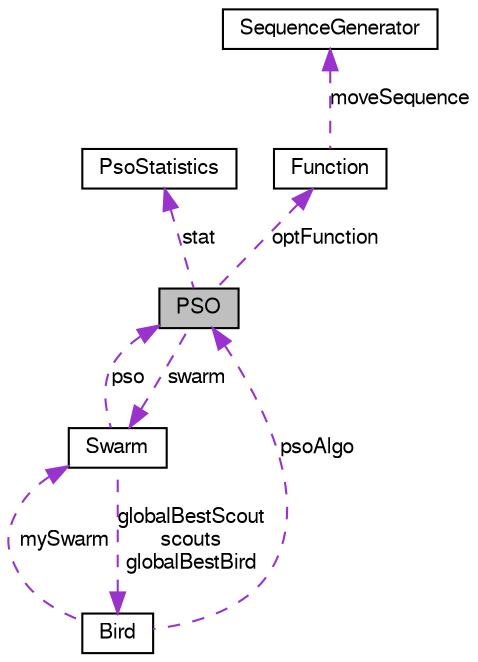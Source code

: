 digraph G
{
  bgcolor="transparent";
  edge [fontname="FreeSans",fontsize=10,labelfontname="FreeSans",labelfontsize=10];
  node [fontname="FreeSans",fontsize=10,shape=record];
  Node1 [label="PSO",height=0.2,width=0.4,color="black", fillcolor="grey75", style="filled" fontcolor="black"];
  Node2 -> Node1 [dir=back,color="darkorchid3",fontsize=10,style="dashed",label="stat"];
  Node2 [label="PsoStatistics",height=0.2,width=0.4,color="black",URL="$classPsoStatistics.html",tooltip="All of the data for evaluation is collected here."];
  Node3 -> Node1 [dir=back,color="darkorchid3",fontsize=10,style="dashed",label="swarm"];
  Node3 [label="Swarm",height=0.2,width=0.4,color="black",URL="$classSwarm.html",tooltip="The Swarm class containing and controlling the individual birds."];
  Node4 -> Node3 [dir=back,color="darkorchid3",fontsize=10,style="dashed",label="globalBestScout\nscouts\nglobalBestBird"];
  Node4 [label="Bird",height=0.2,width=0.4,color="black",URL="$classBird.html",tooltip="The individual bird."];
  Node3 -> Node4 [dir=back,color="darkorchid3",fontsize=10,style="dashed",label="mySwarm"];
  Node1 -> Node4 [dir=back,color="darkorchid3",fontsize=10,style="dashed",label="psoAlgo"];
  Node1 -> Node3 [dir=back,color="darkorchid3",fontsize=10,style="dashed",label="pso"];
  Node5 -> Node1 [dir=back,color="darkorchid3",fontsize=10,style="dashed",label="optFunction"];
  Node5 [label="Function",height=0.2,width=0.4,color="black",URL="$classFunction.html",tooltip="The optimized function."];
  Node6 -> Node5 [dir=back,color="darkorchid3",fontsize=10,style="dashed",label="moveSequence"];
  Node6 [label="SequenceGenerator",height=0.2,width=0.4,color="black",URL="$classSequenceGenerator.html",tooltip="Generate a reproducable sequence."];
}
